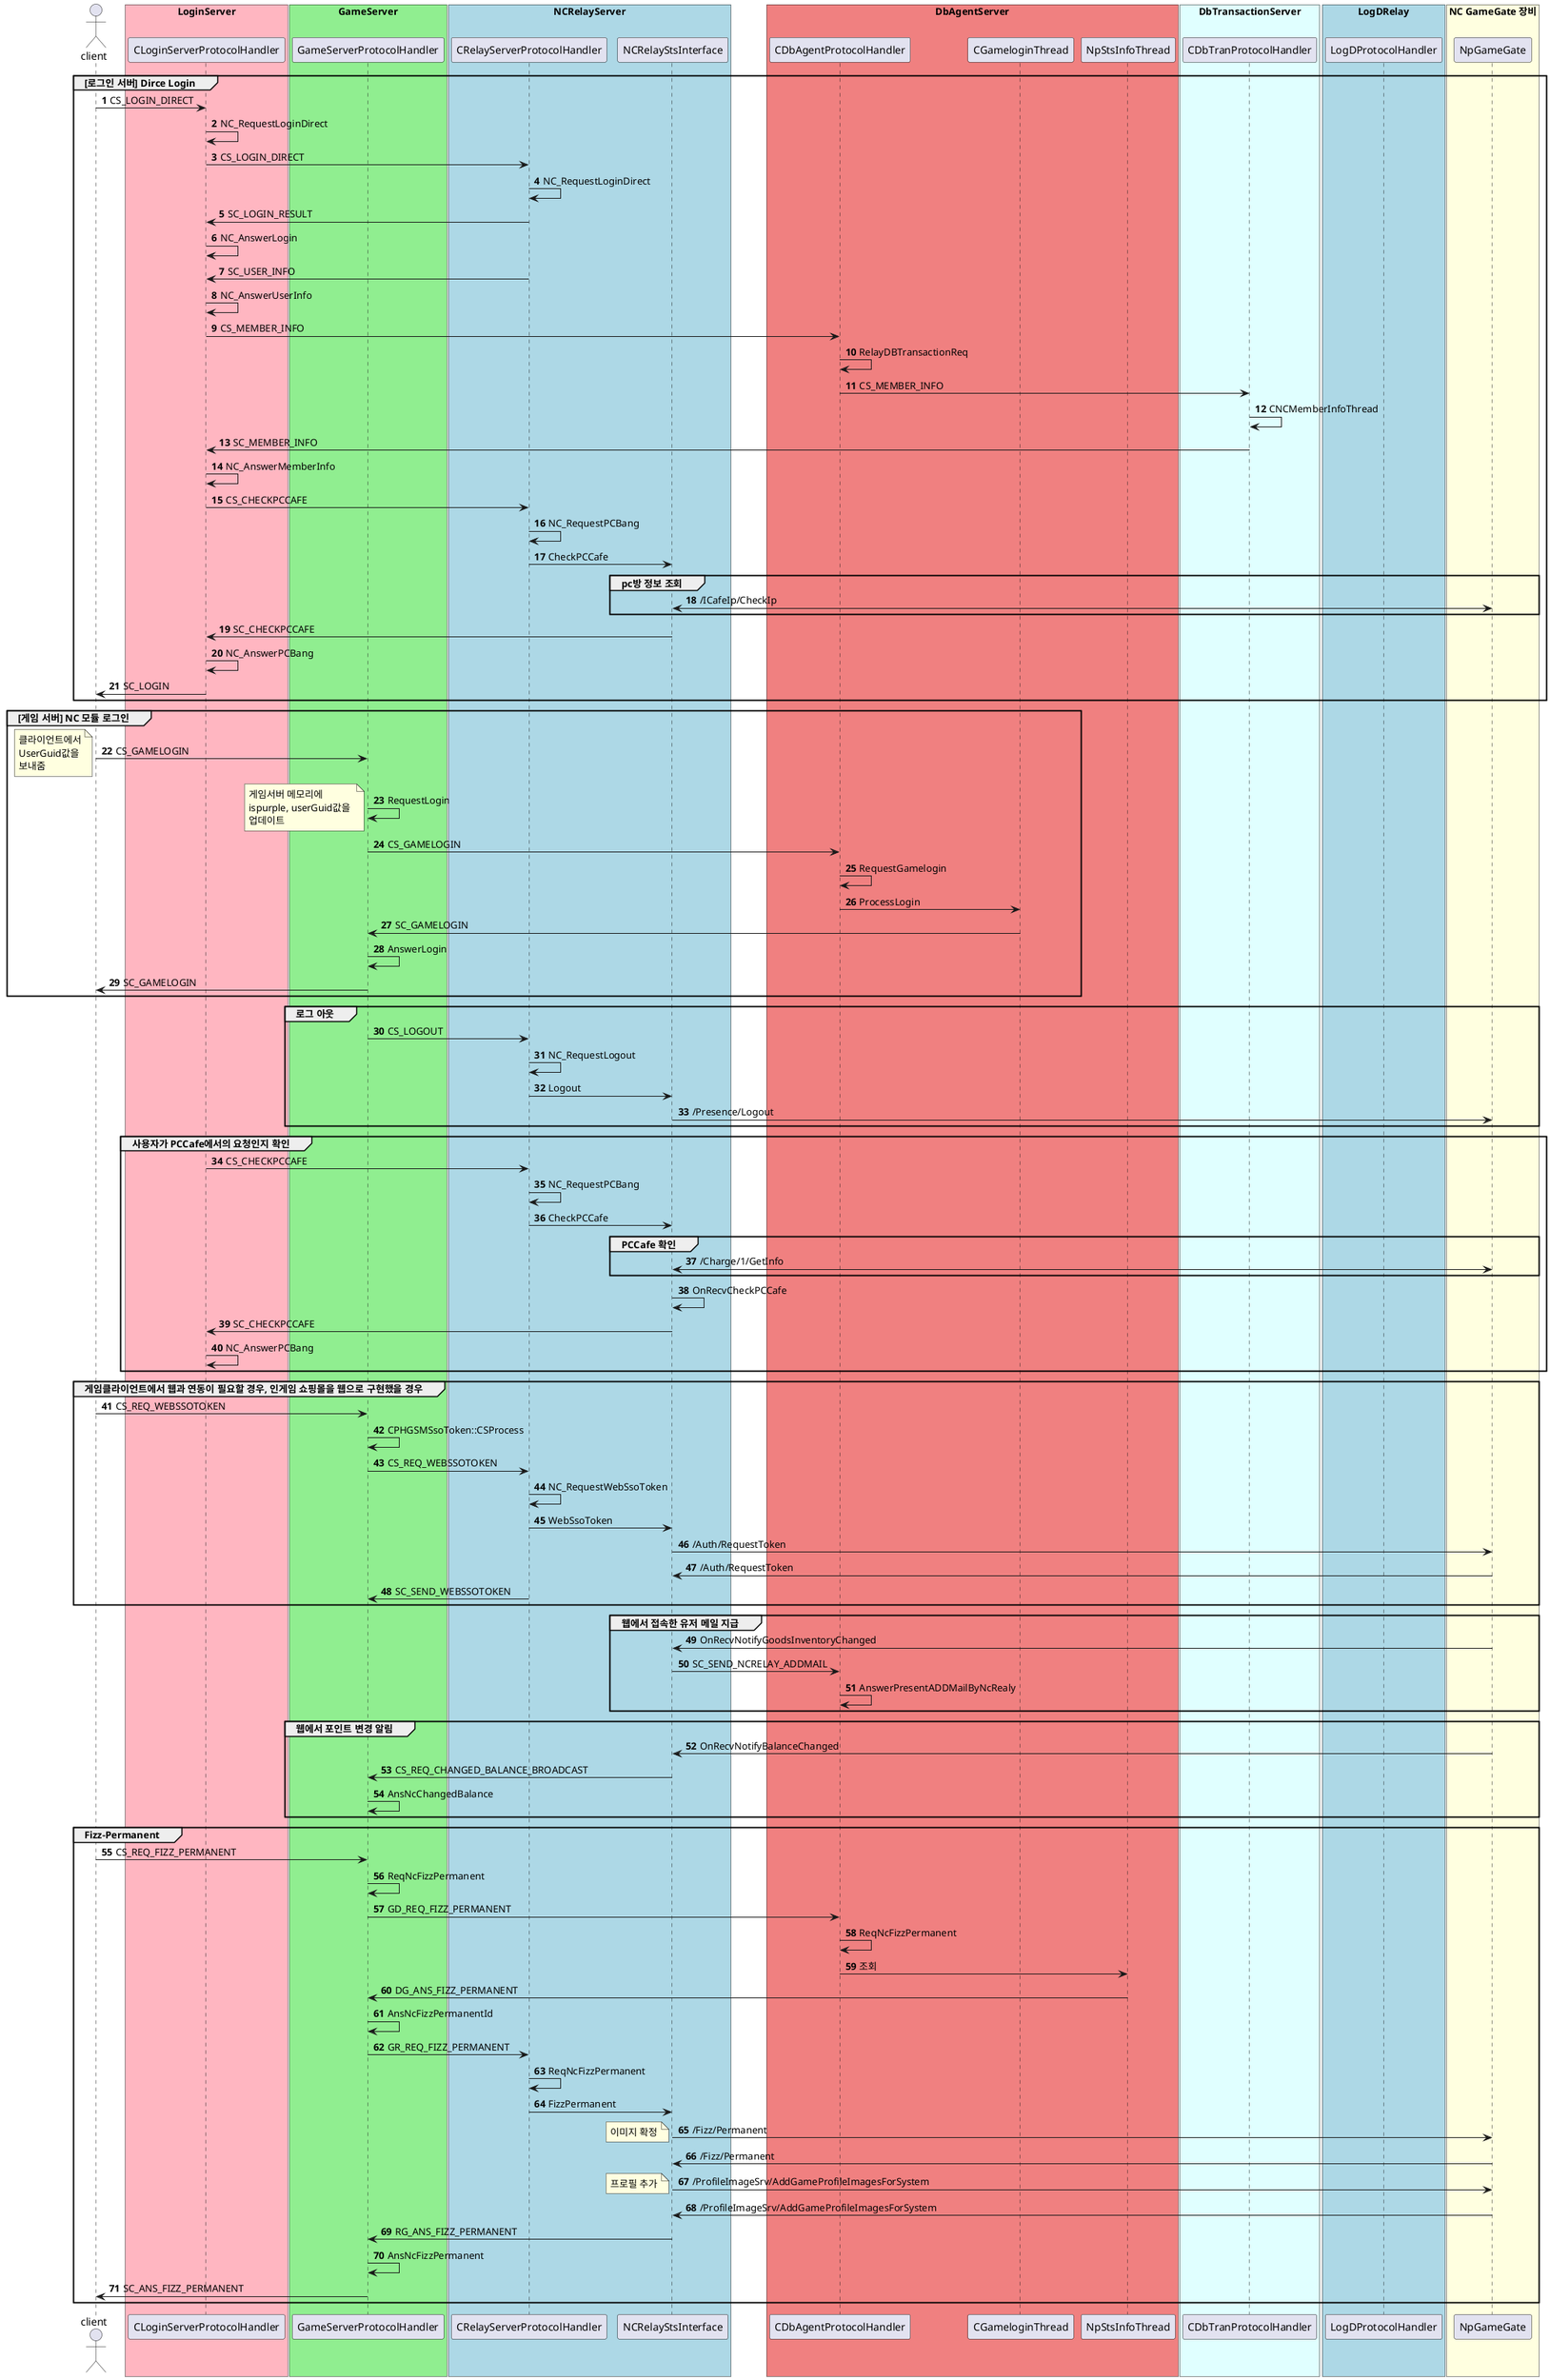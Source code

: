 @startuml
autonumber
actor client

box "LoginServer" #LightPink
participant CLoginServerProtocolHandler

end box

box "GameServer" #LightGreen
participant GameServerProtocolHandler
end box

box "NCRelayServer" #LightBlue
participant CRelayServerProtocolHandler
participant NCRelayStsInterface
end box

box "DbAgentServer" #LightCoral
participant CDbAgentProtocolHandler
participant CGameloginThread
participant NpStsInfoThread
end box

box "DbTransactionServer" #LightCyan
participant CDbTranProtocolHandler
end box

box "LogDRelay" #LightBlue
participant LogDProtocolHandler
end box


box "NC GameGate 장비" #LightYellow
participant NpGameGate
end box

group [로그인 서버] Dirce Login
client -> CLoginServerProtocolHandler : CS_LOGIN_DIRECT
CLoginServerProtocolHandler -> CLoginServerProtocolHandler: NC_RequestLoginDirect
CLoginServerProtocolHandler -> CRelayServerProtocolHandler: CS_LOGIN_DIRECT
CRelayServerProtocolHandler -> CRelayServerProtocolHandler: NC_RequestLoginDirect
CRelayServerProtocolHandler -> CLoginServerProtocolHandler: SC_LOGIN_RESULT
CLoginServerProtocolHandler -> CLoginServerProtocolHandler: NC_AnswerLogin

CRelayServerProtocolHandler -> CLoginServerProtocolHandler: SC_USER_INFO
CLoginServerProtocolHandler -> CLoginServerProtocolHandler: NC_AnswerUserInfo
CLoginServerProtocolHandler -> CDbAgentProtocolHandler: CS_MEMBER_INFO    
CDbAgentProtocolHandler-> CDbAgentProtocolHandler: RelayDBTransactionReq
CDbAgentProtocolHandler -> CDbTranProtocolHandler : CS_MEMBER_INFO
CDbTranProtocolHandler -> CDbTranProtocolHandler : CNCMemberInfoThread 
CDbTranProtocolHandler -> CLoginServerProtocolHandler : SC_MEMBER_INFO
CLoginServerProtocolHandler -> CLoginServerProtocolHandler : NC_AnswerMemberInfo
CLoginServerProtocolHandler -> CRelayServerProtocolHandler: CS_CHECKPCCAFE
CRelayServerProtocolHandler -> CRelayServerProtocolHandler: NC_RequestPCBang
CRelayServerProtocolHandler -> NCRelayStsInterface : CheckPCCafe
group pc방 정보 조회
NCRelayStsInterface <-> NpGameGate : /ICafeIp/CheckIp    
end
NCRelayStsInterface -> CLoginServerProtocolHandler:SC_CHECKPCCAFE
CLoginServerProtocolHandler-> CLoginServerProtocolHandler :NC_AnswerPCBang
CLoginServerProtocolHandler-> client: SC_LOGIN
end

group [게임 서버] NC 모듈 로그인 
client -> GameServerProtocolHandler : CS_GAMELOGIN
note left #LightYellow
클라이언트에서
UserGuid값을
보내줌
end note
GameServerProtocolHandler -> GameServerProtocolHandler : RequestLogin
note left #LightYellow
게임서버 메모리에 
ispurple, userGuid값을 
업데이트
end note
GameServerProtocolHandler -> CDbAgentProtocolHandler: CS_GAMELOGIN
CDbAgentProtocolHandler -> CDbAgentProtocolHandler: RequestGamelogin
CDbAgentProtocolHandler -> CGameloginThread : ProcessLogin
CGameloginThread -> GameServerProtocolHandler: SC_GAMELOGIN
GameServerProtocolHandler-> GameServerProtocolHandler: AnswerLogin

GameServerProtocolHandler -> client : SC_GAMELOGIN
end

group 로그 아웃
GameServerProtocolHandler -> CRelayServerProtocolHandler : CS_LOGOUT
CRelayServerProtocolHandler -> CRelayServerProtocolHandler: NC_RequestLogout
CRelayServerProtocolHandler -> NCRelayStsInterface : Logout
NCRelayStsInterface -> NpGameGate : /Presence/Logout
end

group 사용자가 PCCafe에서의 요청인지 확인
CLoginServerProtocolHandler ->  CRelayServerProtocolHandler: CS_CHECKPCCAFE
CRelayServerProtocolHandler -> CRelayServerProtocolHandler: NC_RequestPCBang
CRelayServerProtocolHandler -> NCRelayStsInterface: CheckPCCafe
group  PCCafe 확인
NCRelayStsInterface <-> NpGameGate : /Charge/1/GetInfo
end
NCRelayStsInterface -> NCRelayStsInterface: OnRecvCheckPCCafe
NCRelayStsInterface -> CLoginServerProtocolHandler: SC_CHECKPCCAFE
CLoginServerProtocolHandler -> CLoginServerProtocolHandler : NC_AnswerPCBang
end

group 게임클라이언트에서 웹과 연동이 필요할 경우, 인게임 쇼핑몰을 웹으로 구현했을 경우
client -> GameServerProtocolHandler :CS_REQ_WEBSSOTOKEN 
GameServerProtocolHandler -> GameServerProtocolHandler: CPHGSMSsoToken::CSProcess
GameServerProtocolHandler ->  CRelayServerProtocolHandler: CS_REQ_WEBSSOTOKEN
CRelayServerProtocolHandler -> CRelayServerProtocolHandler:NC_RequestWebSsoToken
CRelayServerProtocolHandler -> NCRelayStsInterface: WebSsoToken
NCRelayStsInterface -> NpGameGate : /Auth/RequestToken
NCRelayStsInterface <- NpGameGate : /Auth/RequestToken
GameServerProtocolHandler <-  CRelayServerProtocolHandler: SC_SEND_WEBSSOTOKEN
end

group 웹에서 접속한 유저 메일 지급
NpGameGate -> NCRelayStsInterface : OnRecvNotifyGoodsInventoryChanged
NCRelayStsInterface -> CDbAgentProtocolHandler: SC_SEND_NCRELAY_ADDMAIL
CDbAgentProtocolHandler -> CDbAgentProtocolHandler : AnswerPresentADDMailByNcRealy
end

group 웹에서 포인트 변경 알림
NpGameGate -> NCRelayStsInterface : OnRecvNotifyBalanceChanged
NCRelayStsInterface -> GameServerProtocolHandler:CS_REQ_CHANGED_BALANCE_BROADCAST
GameServerProtocolHandler->GameServerProtocolHandler:AnsNcChangedBalance
end

group Fizz-Permanent
client -> GameServerProtocolHandler :CS_REQ_FIZZ_PERMANENT 
GameServerProtocolHandler -> GameServerProtocolHandler: ReqNcFizzPermanent
GameServerProtocolHandler -> CDbAgentProtocolHandler : GD_REQ_FIZZ_PERMANENT
CDbAgentProtocolHandler -> CDbAgentProtocolHandler : ReqNcFizzPermanent
CDbAgentProtocolHandler -> NpStsInfoThread : 조회
NpStsInfoThread -> GameServerProtocolHandler : DG_ANS_FIZZ_PERMANENT
GameServerProtocolHandler -> GameServerProtocolHandler : AnsNcFizzPermanentId
GameServerProtocolHandler -> CRelayServerProtocolHandler : GR_REQ_FIZZ_PERMANENT
CRelayServerProtocolHandler -> CRelayServerProtocolHandler : ReqNcFizzPermanent
CRelayServerProtocolHandler -> NCRelayStsInterface : FizzPermanent
NCRelayStsInterface -> NpGameGate : /Fizz/Permanent
note left #LightYellow
이미지 확정
end note
NCRelayStsInterface <- NpGameGate : /Fizz/Permanent
NCRelayStsInterface -> NpGameGate : /ProfileImageSrv/AddGameProfileImagesForSystem
note left #LightYellow
프로필 추가
end note
NCRelayStsInterface <- NpGameGate : /ProfileImageSrv/AddGameProfileImagesForSystem
NCRelayStsInterface -> GameServerProtocolHandler : RG_ANS_FIZZ_PERMANENT
GameServerProtocolHandler -> GameServerProtocolHandler: AnsNcFizzPermanent
GameServerProtocolHandler -> client : SC_ANS_FIZZ_PERMANENT
end

@enduml
